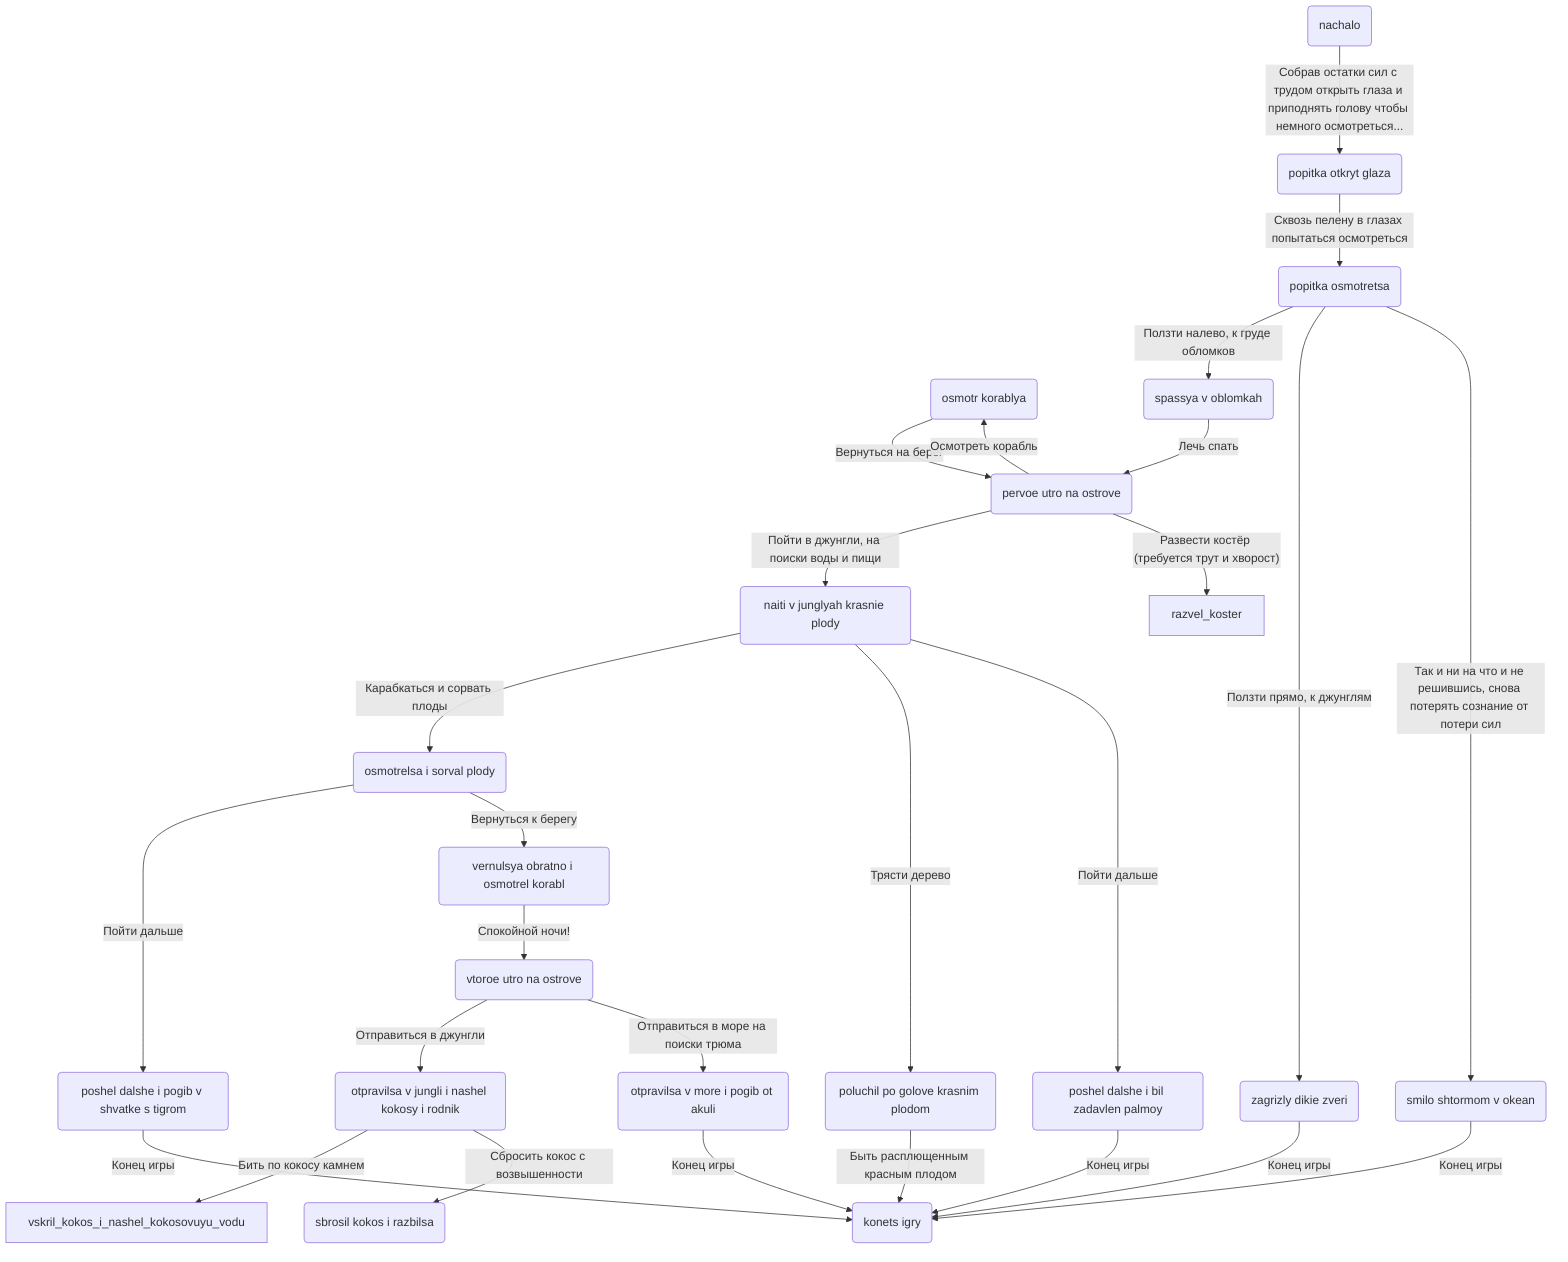 flowchart TD
konets_igry("konets igry")
osmotrelsa_i_sorval_plody("osmotrelsa i sorval plody")
osmotrelsa_i_sorval_plody -- Пойти дальше --> poshel_dalshe_i_pogib_v_shvatke_s_tigrom
osmotrelsa_i_sorval_plody -- Вернуться к берегу --> vernulsya_obratno_i_osmotrel_korabl
osmotr_korablya("osmotr korablya")
osmotr_korablya -- Вернуться на берег --> pervoe_utro_na_ostrove
smilo_shtormom_v_okean("smilo shtormom v okean")
smilo_shtormom_v_okean -- Конец игры --> konets_igry
popitka_osmotretsa("popitka osmotretsa")
popitka_osmotretsa -- Ползти налево, к груде обломков --> spassya_v_oblomkah
popitka_osmotretsa -- Ползти прямо, к джунглям --> zagrizly_dikie_zveri
popitka_osmotretsa -- Так и ни на что и не решившись, снова потерять сознание от потери сил --> smilo_shtormom_v_okean
pervoe_utro_na_ostrove("pervoe utro na ostrove")
pervoe_utro_na_ostrove -- Пойти в джунгли, на поиски воды и пищи --> naiti_v_junglyah_krasnie_plody
pervoe_utro_na_ostrove -- Осмотреть корабль --> osmotr_korablya
pervoe_utro_na_ostrove -- Развести костёр (требуется трут и хворост) --> razvel_koster
poshel_dalshe_i_pogib_v_shvatke_s_tigrom("poshel dalshe i pogib v shvatke s tigrom")
poshel_dalshe_i_pogib_v_shvatke_s_tigrom -- Конец игры --> konets_igry
poshel_dalshe_i_bil_zadavlen_palmoy("poshel dalshe i bil zadavlen palmoy")
poshel_dalshe_i_bil_zadavlen_palmoy -- Конец игры --> konets_igry
spassya_v_oblomkah("spassya v oblomkah")
spassya_v_oblomkah -- Лечь спать --> pervoe_utro_na_ostrove
poluchil_po_golove_krasnim_plodom("poluchil po golove krasnim plodom")
poluchil_po_golove_krasnim_plodom -- Быть расплющенным красным плодом --> konets_igry
otpravilsa_v_more_i_pogib_ot_akuli("otpravilsa v more i pogib ot akuli")
otpravilsa_v_more_i_pogib_ot_akuli -- Конец игры --> konets_igry
vtoroe_utro_na_ostrove("vtoroe utro na ostrove")
vtoroe_utro_na_ostrove -- Отправиться в джунгли --> otpravilsa_v_jungli_i_nashel_kokosy_i_rodnik
vtoroe_utro_na_ostrove -- Отправиться в море на поиски трюма --> otpravilsa_v_more_i_pogib_ot_akuli
vernulsya_obratno_i_osmotrel_korabl("vernulsya obratno i osmotrel korabl")
vernulsya_obratno_i_osmotrel_korabl -- Спокойной ночи! --> vtoroe_utro_na_ostrove
otpravilsa_v_jungli_i_nashel_kokosy_i_rodnik("otpravilsa v jungli i nashel kokosy i rodnik")
otpravilsa_v_jungli_i_nashel_kokosy_i_rodnik -- Бить по кокосу камнем --> vskril_kokos_i_nashel_kokosovuyu_vodu
otpravilsa_v_jungli_i_nashel_kokosy_i_rodnik -- Сбросить кокос с возвышенности --> sbrosil_kokos_i_razbilsa
sbrosil_kokos_i_razbilsa("sbrosil kokos i razbilsa")
zagrizly_dikie_zveri("zagrizly dikie zveri")
zagrizly_dikie_zveri -- Конец игры --> konets_igry
nachalo("nachalo")
nachalo -- Собрав остатки сил с трудом открыть глаза и приподнять голову чтобы немного осмотреться... --> popitka_otkryt_glaza
popitka_otkryt_glaza("popitka otkryt glaza")
popitka_otkryt_glaza -- Сквозь пелену в глазах попытаться осмотреться --> popitka_osmotretsa
naiti_v_junglyah_krasnie_plody("naiti v junglyah krasnie plody")
naiti_v_junglyah_krasnie_plody -- Карабкаться и сорвать плоды --> osmotrelsa_i_sorval_plody
naiti_v_junglyah_krasnie_plody -- Трясти дерево --> poluchil_po_golove_krasnim_plodom
naiti_v_junglyah_krasnie_plody -- Пойти дальше --> poshel_dalshe_i_bil_zadavlen_palmoy